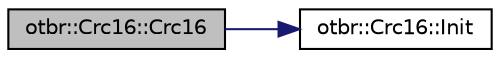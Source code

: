 digraph "otbr::Crc16::Crc16"
{
  edge [fontname="Helvetica",fontsize="10",labelfontname="Helvetica",labelfontsize="10"];
  node [fontname="Helvetica",fontsize="10",shape=record];
  rankdir="LR";
  Node0 [label="otbr::Crc16::Crc16",height=0.2,width=0.4,color="black", fillcolor="grey75", style="filled", fontcolor="black"];
  Node0 -> Node1 [color="midnightblue",fontsize="10",style="solid",fontname="Helvetica"];
  Node1 [label="otbr::Crc16::Init",height=0.2,width=0.4,color="black", fillcolor="white", style="filled",URL="$d6/d8f/classotbr_1_1Crc16.html#a3e078a50d673a91b1ff0484e8b682164",tooltip="This method initializes the CRC16 computation. "];
}
